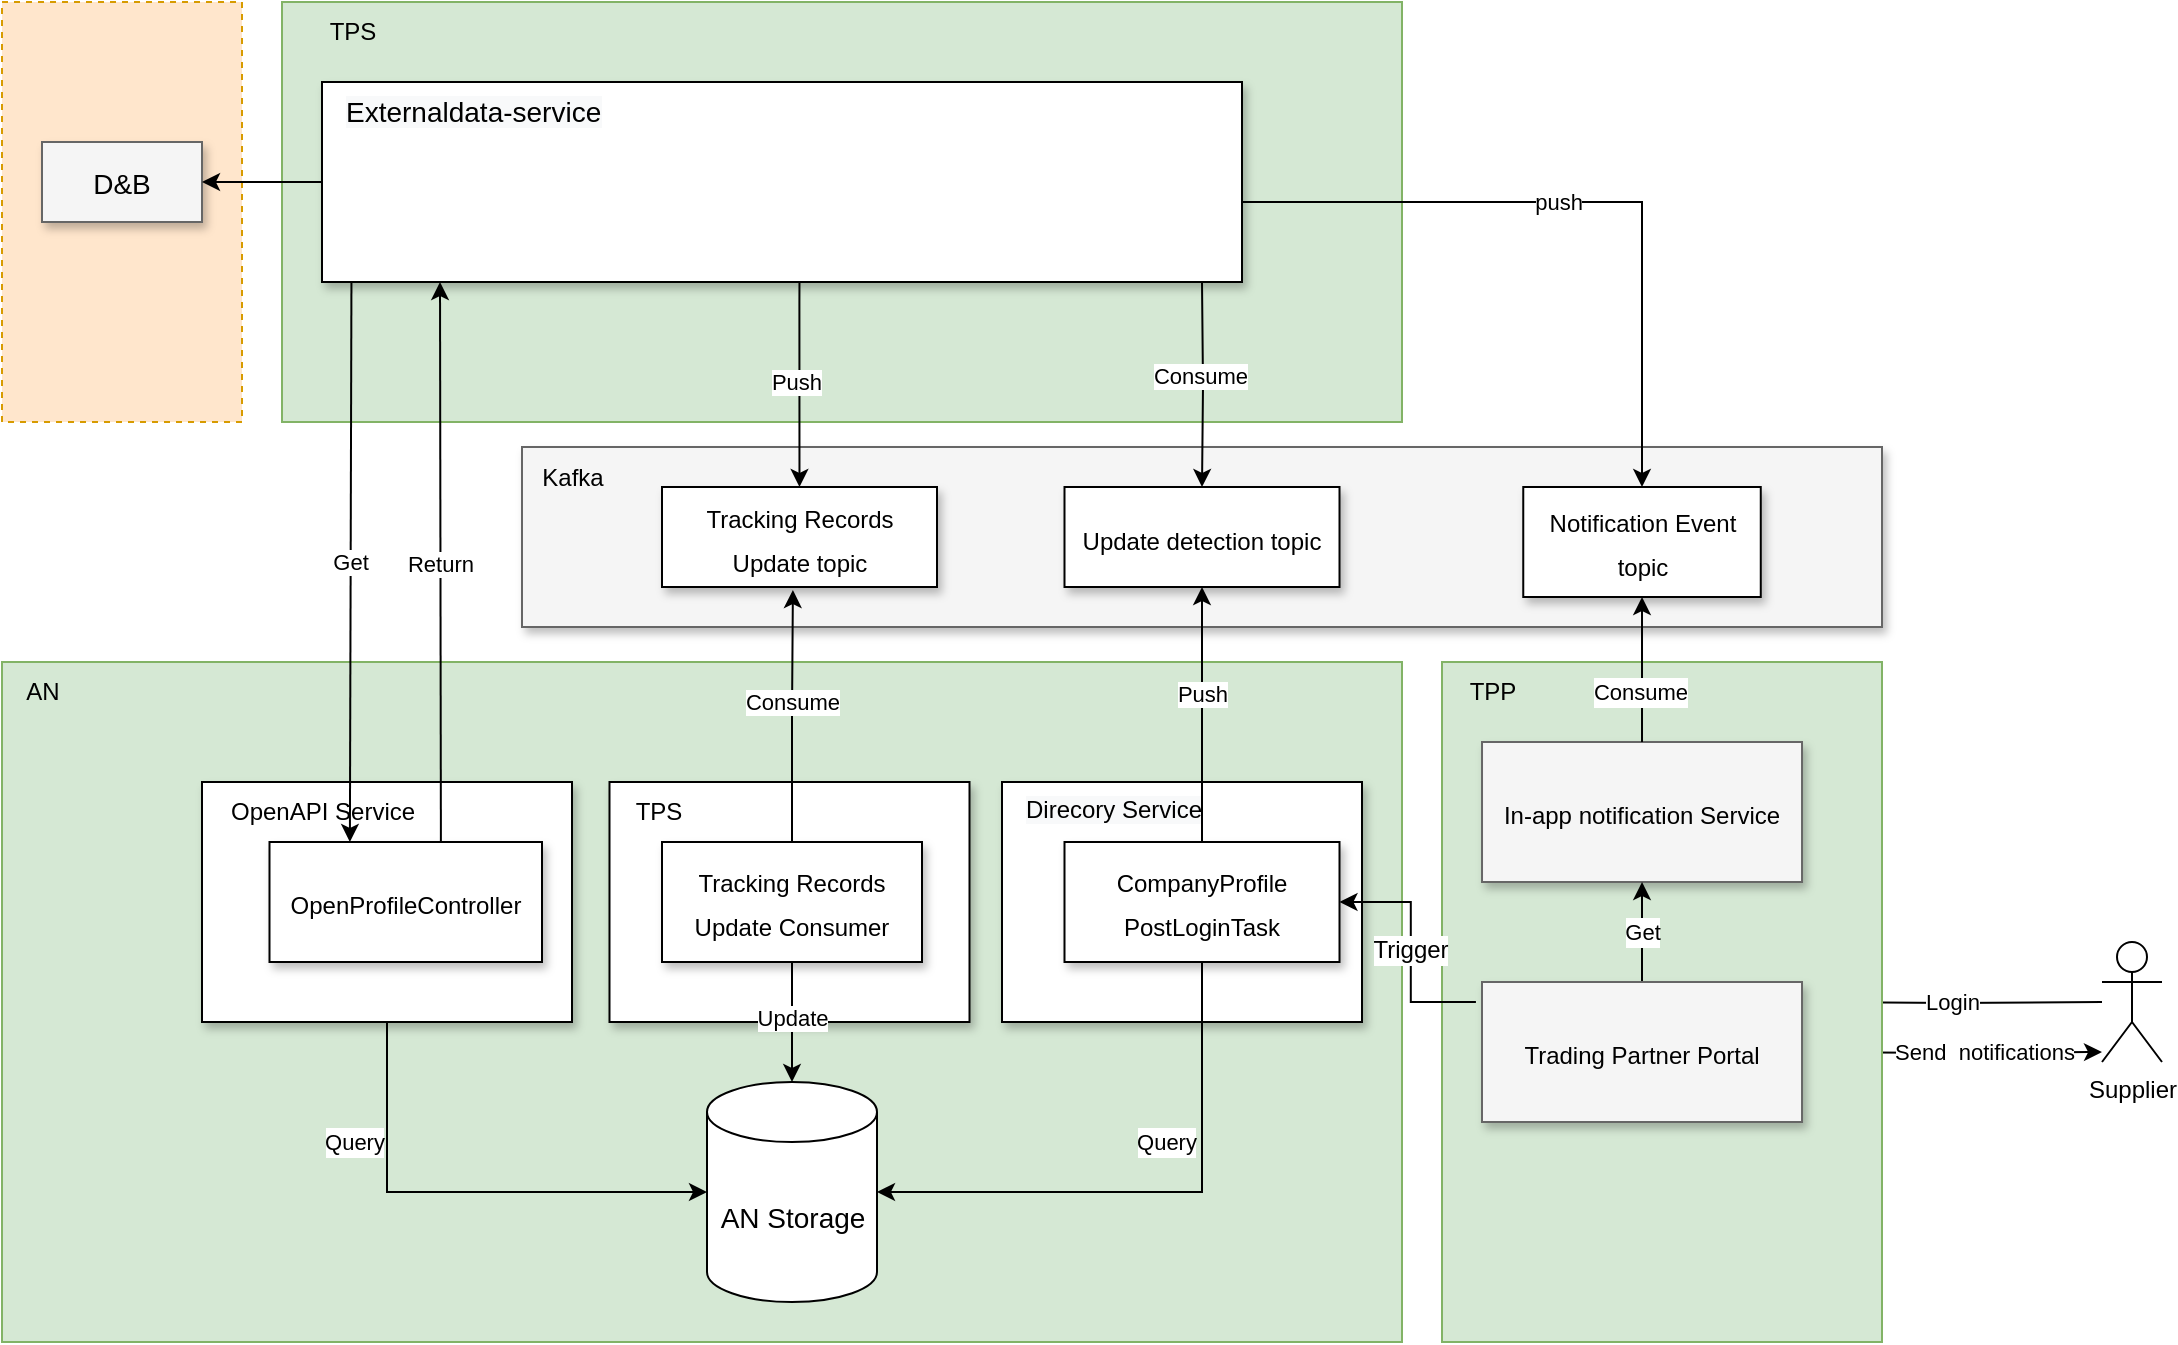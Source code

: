 <mxfile version="20.5.3" type="github">
  <diagram name="Page-1" id="90a13364-a465-7bf4-72fc-28e22215d7a0">
    <mxGraphModel dx="984" dy="538" grid="1" gridSize="10" guides="1" tooltips="1" connect="1" arrows="1" fold="1" page="1" pageScale="1.5" pageWidth="1169" pageHeight="826" background="none" math="0" shadow="0">
      <root>
        <mxCell id="0" style=";html=1;" />
        <mxCell id="1" style=";html=1;" parent="0" />
        <mxCell id="fSm1GcxjfFAWFzGtAJEy-3" value="" style="rounded=0;whiteSpace=wrap;html=1;fillColor=#d5e8d4;strokeColor=#82b366;" parent="1" vertex="1">
          <mxGeometry x="60" y="370" width="700" height="340" as="geometry" />
        </mxCell>
        <mxCell id="5euwZOrpm1fa1VQ9vAUK-1" value="" style="whiteSpace=wrap;html=1;shadow=1;fontSize=18;" vertex="1" parent="1">
          <mxGeometry x="363.75" y="430" width="180" height="120" as="geometry" />
        </mxCell>
        <mxCell id="fSm1GcxjfFAWFzGtAJEy-2" value="&lt;font style=&quot;font-size: 12px;&quot;&gt;Supplier&lt;/font&gt;" style="shape=umlActor;verticalLabelPosition=bottom;verticalAlign=top;html=1;outlineConnect=0;" parent="1" vertex="1">
          <mxGeometry x="1110" y="510" width="30" height="60" as="geometry" />
        </mxCell>
        <mxCell id="fSm1GcxjfFAWFzGtAJEy-11" style="edgeStyle=orthogonalEdgeStyle;rounded=0;orthogonalLoop=1;jettySize=auto;html=1;entryX=1;entryY=0.143;entryDx=0;entryDy=0;entryPerimeter=0;" parent="1" target="FS7SqEsGfGKyJR96quoh-45" edge="1">
          <mxGeometry relative="1" as="geometry">
            <mxPoint x="1110" y="540" as="sourcePoint" />
          </mxGeometry>
        </mxCell>
        <mxCell id="fSm1GcxjfFAWFzGtAJEy-31" value="&lt;font style=&quot;font-size: 11px;&quot;&gt;Login&lt;/font&gt;" style="edgeLabel;html=1;align=center;verticalAlign=middle;resizable=0;points=[];fontSize=12;" parent="fSm1GcxjfFAWFzGtAJEy-11" vertex="1" connectable="0">
          <mxGeometry x="0.009" relative="1" as="geometry">
            <mxPoint as="offset" />
          </mxGeometry>
        </mxCell>
        <mxCell id="FS7SqEsGfGKyJR96quoh-47" style="edgeStyle=orthogonalEdgeStyle;rounded=0;orthogonalLoop=1;jettySize=auto;html=1;entryX=1;entryY=0.5;entryDx=0;entryDy=0;fontSize=12;endArrow=none;endFill=0;startArrow=classic;startFill=1;" parent="1" target="FS7SqEsGfGKyJR96quoh-45" edge="1">
          <mxGeometry relative="1" as="geometry">
            <mxPoint x="1110" y="565" as="sourcePoint" />
            <Array as="points" />
          </mxGeometry>
        </mxCell>
        <mxCell id="FS7SqEsGfGKyJR96quoh-48" value="&lt;font style=&quot;font-size: 11px;&quot;&gt;Send&amp;nbsp;&lt;/font&gt;&lt;span style=&quot;font-size: 11px;&quot;&gt;&amp;nbsp;notifications&lt;/span&gt;" style="edgeLabel;html=1;align=center;verticalAlign=middle;resizable=0;points=[];fontSize=12;" parent="FS7SqEsGfGKyJR96quoh-47" vertex="1" connectable="0">
          <mxGeometry x="0.262" relative="1" as="geometry">
            <mxPoint x="35" as="offset" />
          </mxGeometry>
        </mxCell>
        <mxCell id="wwz8x95htu8D-L9N0XOo-1" value="" style="rounded=0;whiteSpace=wrap;html=1;dashed=1;fillColor=#ffe6cc;strokeColor=#d79b00;" parent="1" vertex="1">
          <mxGeometry x="60" y="40" width="120" height="210" as="geometry" />
        </mxCell>
        <mxCell id="fSm1GcxjfFAWFzGtAJEy-5" value="" style="rounded=0;whiteSpace=wrap;html=1;fillColor=#d5e8d4;strokeColor=#82b366;" parent="1" vertex="1">
          <mxGeometry x="780" y="370" width="220" height="340" as="geometry" />
        </mxCell>
        <mxCell id="fSm1GcxjfFAWFzGtAJEy-4" value="" style="rounded=0;whiteSpace=wrap;html=1;fillColor=#d5e8d4;strokeColor=#82b366;" parent="1" vertex="1">
          <mxGeometry x="200" y="40" width="560" height="210" as="geometry" />
        </mxCell>
        <mxCell id="3a17f1ce550125da-5" value="" style="whiteSpace=wrap;html=1;shadow=1;fontSize=18;" parent="1" vertex="1">
          <mxGeometry x="220" y="80" width="460" height="100" as="geometry" />
        </mxCell>
        <mxCell id="3a17f1ce550125da-11" value="&lt;font style=&quot;font-size: 12px;&quot;&gt;In-app notification Service&lt;/font&gt;" style="whiteSpace=wrap;html=1;shadow=1;fontSize=18;fillColor=#f5f5f5;strokeColor=#666666;" parent="1" vertex="1">
          <mxGeometry x="800.01" y="410" width="160" height="70" as="geometry" />
        </mxCell>
        <mxCell id="fSm1GcxjfFAWFzGtAJEy-7" value="&lt;font style=&quot;font-size: 14px;&quot;&gt;AN Storage&lt;/font&gt;" style="shape=cylinder3;whiteSpace=wrap;html=1;boundedLbl=1;backgroundOutline=1;size=15;" parent="1" vertex="1">
          <mxGeometry x="412.5" y="580" width="85" height="110" as="geometry" />
        </mxCell>
        <mxCell id="fSm1GcxjfFAWFzGtAJEy-14" value="AN" style="text;html=1;align=center;verticalAlign=middle;resizable=0;points=[];autosize=1;strokeColor=none;fillColor=none;" parent="1" vertex="1">
          <mxGeometry x="60" y="370" width="40" height="30" as="geometry" />
        </mxCell>
        <mxCell id="fSm1GcxjfFAWFzGtAJEy-15" value="TPP" style="text;html=1;align=center;verticalAlign=middle;resizable=0;points=[];autosize=1;strokeColor=none;fillColor=none;" parent="1" vertex="1">
          <mxGeometry x="780" y="370" width="50" height="30" as="geometry" />
        </mxCell>
        <mxCell id="fSm1GcxjfFAWFzGtAJEy-16" value="TPS" style="text;html=1;align=center;verticalAlign=middle;resizable=0;points=[];autosize=1;strokeColor=none;fillColor=none;" parent="1" vertex="1">
          <mxGeometry x="210" y="40" width="50" height="30" as="geometry" />
        </mxCell>
        <mxCell id="wwz8x95htu8D-L9N0XOo-3" value="&lt;font style=&quot;font-size: 14px;&quot;&gt;D&amp;amp;B&lt;/font&gt;" style="whiteSpace=wrap;html=1;shadow=1;fontSize=18;fillColor=#f5f5f5;strokeColor=#666666;" parent="1" vertex="1">
          <mxGeometry x="80" y="110" width="80" height="40" as="geometry" />
        </mxCell>
        <mxCell id="wwz8x95htu8D-L9N0XOo-5" style="edgeStyle=orthogonalEdgeStyle;rounded=0;orthogonalLoop=1;jettySize=auto;html=1;exitX=0;exitY=0.5;exitDx=0;exitDy=0;" parent="1" source="3a17f1ce550125da-5" target="wwz8x95htu8D-L9N0XOo-3" edge="1">
          <mxGeometry relative="1" as="geometry" />
        </mxCell>
        <mxCell id="FS7SqEsGfGKyJR96quoh-2" value="" style="whiteSpace=wrap;html=1;shadow=1;fontSize=18;fillColor=#f5f5f5;strokeColor=#666666;" parent="1" vertex="1">
          <mxGeometry x="320" y="262.5" width="680" height="90" as="geometry" />
        </mxCell>
        <mxCell id="FS7SqEsGfGKyJR96quoh-4" style="edgeStyle=orthogonalEdgeStyle;rounded=0;orthogonalLoop=1;jettySize=auto;html=1;entryX=0.5;entryY=0;entryDx=0;entryDy=0;" parent="1" target="FS7SqEsGfGKyJR96quoh-29" edge="1">
          <mxGeometry relative="1" as="geometry">
            <mxPoint x="660" y="180" as="sourcePoint" />
          </mxGeometry>
        </mxCell>
        <mxCell id="FS7SqEsGfGKyJR96quoh-5" value="Consume" style="edgeLabel;html=1;align=center;verticalAlign=middle;resizable=0;points=[];" parent="FS7SqEsGfGKyJR96quoh-4" vertex="1" connectable="0">
          <mxGeometry x="-0.096" y="-2" relative="1" as="geometry">
            <mxPoint as="offset" />
          </mxGeometry>
        </mxCell>
        <mxCell id="FS7SqEsGfGKyJR96quoh-7" value="" style="whiteSpace=wrap;html=1;shadow=1;fontSize=18;" parent="1" vertex="1">
          <mxGeometry x="560" y="430" width="180" height="120" as="geometry" />
        </mxCell>
        <mxCell id="FS7SqEsGfGKyJR96quoh-37" style="edgeStyle=orthogonalEdgeStyle;rounded=0;orthogonalLoop=1;jettySize=auto;html=1;exitX=0.5;exitY=1;exitDx=0;exitDy=0;entryX=0;entryY=0.5;entryDx=0;entryDy=0;entryPerimeter=0;fontSize=12;" parent="1" source="FS7SqEsGfGKyJR96quoh-11" target="fSm1GcxjfFAWFzGtAJEy-7" edge="1">
          <mxGeometry relative="1" as="geometry" />
        </mxCell>
        <mxCell id="FS7SqEsGfGKyJR96quoh-38" value="&lt;font style=&quot;font-size: 11px;&quot;&gt;Query&lt;/font&gt;" style="edgeLabel;html=1;align=center;verticalAlign=middle;resizable=0;points=[];fontSize=12;" parent="FS7SqEsGfGKyJR96quoh-37" vertex="1" connectable="0">
          <mxGeometry x="-0.122" relative="1" as="geometry">
            <mxPoint x="-39" y="-25" as="offset" />
          </mxGeometry>
        </mxCell>
        <mxCell id="FS7SqEsGfGKyJR96quoh-11" value="" style="whiteSpace=wrap;html=1;shadow=1;fontSize=18;" parent="1" vertex="1">
          <mxGeometry x="160" y="430" width="185" height="120" as="geometry" />
        </mxCell>
        <mxCell id="FS7SqEsGfGKyJR96quoh-12" value="Get" style="endArrow=classic;html=1;rounded=0;entryX=0.295;entryY=0;entryDx=0;entryDy=0;entryPerimeter=0;exitX=0.032;exitY=1.002;exitDx=0;exitDy=0;exitPerimeter=0;" parent="1" source="3a17f1ce550125da-5" target="FS7SqEsGfGKyJR96quoh-44" edge="1">
          <mxGeometry width="50" height="50" relative="1" as="geometry">
            <mxPoint x="234" y="180" as="sourcePoint" />
            <mxPoint x="500" y="420" as="targetPoint" />
          </mxGeometry>
        </mxCell>
        <mxCell id="FS7SqEsGfGKyJR96quoh-6" style="edgeStyle=orthogonalEdgeStyle;rounded=0;orthogonalLoop=1;jettySize=auto;html=1;entryX=0.5;entryY=0;entryDx=0;entryDy=0;exitX=0.519;exitY=0.996;exitDx=0;exitDy=0;exitPerimeter=0;" parent="1" source="3a17f1ce550125da-5" target="FS7SqEsGfGKyJR96quoh-30" edge="1">
          <mxGeometry relative="1" as="geometry">
            <mxPoint x="490" y="350" as="targetPoint" />
            <mxPoint x="480" y="190" as="sourcePoint" />
            <Array as="points">
              <mxPoint x="459" y="190" />
              <mxPoint x="459" y="190" />
            </Array>
          </mxGeometry>
        </mxCell>
        <mxCell id="FS7SqEsGfGKyJR96quoh-15" value="Push" style="edgeLabel;html=1;align=center;verticalAlign=middle;resizable=0;points=[];" parent="FS7SqEsGfGKyJR96quoh-6" vertex="1" connectable="0">
          <mxGeometry x="-0.021" y="-2" relative="1" as="geometry">
            <mxPoint as="offset" />
          </mxGeometry>
        </mxCell>
        <mxCell id="3a17f1ce550125da-8" value="&lt;font style=&quot;font-size: 12px;&quot;&gt;CompanyProfile&lt;br&gt;PostLoginTask&lt;/font&gt;" style="whiteSpace=wrap;html=1;shadow=1;fontSize=18;" parent="1" vertex="1">
          <mxGeometry x="591.25" y="460" width="137.5" height="60" as="geometry" />
        </mxCell>
        <mxCell id="fSm1GcxjfFAWFzGtAJEy-27" style="edgeStyle=orthogonalEdgeStyle;rounded=0;orthogonalLoop=1;jettySize=auto;html=1;fontSize=18;startArrow=none;startFill=0;entryX=1;entryY=0.5;entryDx=0;entryDy=0;entryPerimeter=0;exitX=0.5;exitY=1;exitDx=0;exitDy=0;" parent="1" source="3a17f1ce550125da-8" target="fSm1GcxjfFAWFzGtAJEy-7" edge="1">
          <mxGeometry relative="1" as="geometry">
            <mxPoint x="475" y="502.5" as="sourcePoint" />
          </mxGeometry>
        </mxCell>
        <mxCell id="fSm1GcxjfFAWFzGtAJEy-32" value="&lt;font style=&quot;font-size: 11px;&quot;&gt;Query&lt;/font&gt;" style="edgeLabel;html=1;align=center;verticalAlign=middle;resizable=0;points=[];fontSize=12;" parent="fSm1GcxjfFAWFzGtAJEy-27" vertex="1" connectable="0">
          <mxGeometry x="0.017" y="2" relative="1" as="geometry">
            <mxPoint x="8" y="-27" as="offset" />
          </mxGeometry>
        </mxCell>
        <mxCell id="FS7SqEsGfGKyJR96quoh-27" style="edgeStyle=orthogonalEdgeStyle;rounded=0;orthogonalLoop=1;jettySize=auto;html=1;exitX=0.5;exitY=1;exitDx=0;exitDy=0;entryX=0.5;entryY=0;entryDx=0;entryDy=0;entryPerimeter=0;" parent="1" source="FS7SqEsGfGKyJR96quoh-24" target="fSm1GcxjfFAWFzGtAJEy-7" edge="1">
          <mxGeometry relative="1" as="geometry" />
        </mxCell>
        <mxCell id="FS7SqEsGfGKyJR96quoh-28" value="Update" style="edgeLabel;html=1;align=center;verticalAlign=middle;resizable=0;points=[];" parent="FS7SqEsGfGKyJR96quoh-27" vertex="1" connectable="0">
          <mxGeometry x="0.168" y="-2" relative="1" as="geometry">
            <mxPoint x="2" y="-7" as="offset" />
          </mxGeometry>
        </mxCell>
        <mxCell id="FS7SqEsGfGKyJR96quoh-24" value="&lt;font style=&quot;font-size: 12px;&quot;&gt;Tracking Records Update Consumer&lt;/font&gt;" style="whiteSpace=wrap;html=1;shadow=1;fontSize=18;" parent="1" vertex="1">
          <mxGeometry x="390" y="460" width="130" height="60" as="geometry" />
        </mxCell>
        <mxCell id="FS7SqEsGfGKyJR96quoh-17" value="&lt;span style=&quot;color: rgb(0, 0, 0); font-family: Helvetica; font-style: normal; font-variant-ligatures: normal; font-variant-caps: normal; font-weight: 400; letter-spacing: normal; orphans: 2; text-align: center; text-indent: 0px; text-transform: none; widows: 2; word-spacing: 0px; -webkit-text-stroke-width: 0px; background-color: rgb(248, 249, 250); text-decoration-thickness: initial; text-decoration-style: initial; text-decoration-color: initial; float: none; display: inline !important;&quot;&gt;&lt;font style=&quot;font-size: 12px;&quot;&gt;Direcory Service&lt;/font&gt;&lt;/span&gt;" style="text;whiteSpace=wrap;html=1;" parent="1" vertex="1">
          <mxGeometry x="570" y="430" width="110" height="30" as="geometry" />
        </mxCell>
        <mxCell id="FS7SqEsGfGKyJR96quoh-29" value="&lt;font style=&quot;font-size: 12px;&quot;&gt;Update detection topic&lt;/font&gt;" style="whiteSpace=wrap;html=1;shadow=1;fontSize=18;" parent="1" vertex="1">
          <mxGeometry x="591.25" y="282.5" width="137.5" height="50" as="geometry" />
        </mxCell>
        <mxCell id="FS7SqEsGfGKyJR96quoh-23" style="edgeStyle=orthogonalEdgeStyle;rounded=0;orthogonalLoop=1;jettySize=auto;html=1;exitX=0.5;exitY=0;exitDx=0;exitDy=0;entryX=0.5;entryY=1;entryDx=0;entryDy=0;" parent="1" source="3a17f1ce550125da-8" target="FS7SqEsGfGKyJR96quoh-29" edge="1">
          <mxGeometry relative="1" as="geometry" />
        </mxCell>
        <mxCell id="FS7SqEsGfGKyJR96quoh-26" value="Push" style="edgeLabel;html=1;align=center;verticalAlign=middle;resizable=0;points=[];" parent="FS7SqEsGfGKyJR96quoh-23" vertex="1" connectable="0">
          <mxGeometry x="0.358" y="-1" relative="1" as="geometry">
            <mxPoint x="-1" y="12" as="offset" />
          </mxGeometry>
        </mxCell>
        <mxCell id="FS7SqEsGfGKyJR96quoh-30" value="&lt;font style=&quot;font-size: 12px;&quot;&gt;Tracking Records Update&amp;nbsp;topic&lt;/font&gt;" style="whiteSpace=wrap;html=1;shadow=1;fontSize=18;" parent="1" vertex="1">
          <mxGeometry x="390" y="282.5" width="137.5" height="50" as="geometry" />
        </mxCell>
        <mxCell id="FS7SqEsGfGKyJR96quoh-31" value="Kafka" style="text;html=1;align=center;verticalAlign=middle;resizable=0;points=[];autosize=1;strokeColor=none;fillColor=none;" parent="1" vertex="1">
          <mxGeometry x="320" y="262.5" width="50" height="30" as="geometry" />
        </mxCell>
        <mxCell id="FS7SqEsGfGKyJR96quoh-34" value="&lt;span style=&quot;font-size: 12px;&quot;&gt;Notification Event topic&lt;/span&gt;" style="whiteSpace=wrap;html=1;shadow=1;fontSize=18;" parent="1" vertex="1">
          <mxGeometry x="820.63" y="282.5" width="118.75" height="55" as="geometry" />
        </mxCell>
        <mxCell id="fSm1GcxjfFAWFzGtAJEy-9" style="edgeStyle=orthogonalEdgeStyle;rounded=0;orthogonalLoop=1;jettySize=auto;html=1;exitX=1;exitY=0.676;exitDx=0;exitDy=0;exitPerimeter=0;" parent="1" source="3a17f1ce550125da-5" target="FS7SqEsGfGKyJR96quoh-34" edge="1">
          <mxGeometry relative="1" as="geometry">
            <mxPoint x="440" y="498" as="sourcePoint" />
            <mxPoint x="1010" y="200" as="targetPoint" />
            <Array as="points">
              <mxPoint x="680" y="140" />
              <mxPoint x="880" y="140" />
            </Array>
          </mxGeometry>
        </mxCell>
        <mxCell id="fSm1GcxjfFAWFzGtAJEy-29" value="&lt;font style=&quot;font-size: 11px;&quot;&gt;push&lt;/font&gt;" style="edgeLabel;html=1;align=center;verticalAlign=middle;resizable=0;points=[];fontSize=12;" parent="fSm1GcxjfFAWFzGtAJEy-9" vertex="1" connectable="0">
          <mxGeometry x="-0.044" y="1" relative="1" as="geometry">
            <mxPoint x="-2" y="1" as="offset" />
          </mxGeometry>
        </mxCell>
        <mxCell id="FS7SqEsGfGKyJR96quoh-18" value="Consume" style="edgeStyle=orthogonalEdgeStyle;rounded=0;orthogonalLoop=1;jettySize=auto;html=1;entryX=0.476;entryY=1.03;entryDx=0;entryDy=0;entryPerimeter=0;exitX=0.5;exitY=0;exitDx=0;exitDy=0;" parent="1" source="FS7SqEsGfGKyJR96quoh-24" target="FS7SqEsGfGKyJR96quoh-30" edge="1">
          <mxGeometry x="0.115" relative="1" as="geometry">
            <mxPoint x="346" y="430" as="sourcePoint" />
            <mxPoint as="offset" />
          </mxGeometry>
        </mxCell>
        <mxCell id="FS7SqEsGfGKyJR96quoh-35" style="edgeStyle=orthogonalEdgeStyle;rounded=0;orthogonalLoop=1;jettySize=auto;html=1;entryX=0.5;entryY=1;entryDx=0;entryDy=0;fontSize=12;exitX=0.5;exitY=0;exitDx=0;exitDy=0;" parent="1" source="3a17f1ce550125da-11" target="FS7SqEsGfGKyJR96quoh-34" edge="1">
          <mxGeometry relative="1" as="geometry" />
        </mxCell>
        <mxCell id="FS7SqEsGfGKyJR96quoh-36" value="&lt;font style=&quot;font-size: 11px;&quot;&gt;Consume&lt;/font&gt;" style="edgeLabel;html=1;align=center;verticalAlign=middle;resizable=0;points=[];fontSize=12;" parent="FS7SqEsGfGKyJR96quoh-35" vertex="1" connectable="0">
          <mxGeometry x="-0.301" y="1" relative="1" as="geometry">
            <mxPoint as="offset" />
          </mxGeometry>
        </mxCell>
        <mxCell id="FS7SqEsGfGKyJR96quoh-40" value="&lt;meta charset=&quot;utf-8&quot;&gt;&lt;span style=&quot;color: rgb(0, 0, 0); font-family: Helvetica; font-size: 14px; font-style: normal; font-variant-ligatures: normal; font-variant-caps: normal; font-weight: 400; letter-spacing: normal; orphans: 2; text-align: center; text-indent: 0px; text-transform: none; widows: 2; word-spacing: 0px; -webkit-text-stroke-width: 0px; background-color: rgb(248, 249, 250); text-decoration-thickness: initial; text-decoration-style: initial; text-decoration-color: initial; float: none; display: inline !important;&quot;&gt;Externaldata-service&lt;/span&gt;" style="text;whiteSpace=wrap;html=1;fontSize=12;" parent="1" vertex="1">
          <mxGeometry x="230" y="80" width="160" height="40" as="geometry" />
        </mxCell>
        <mxCell id="FS7SqEsGfGKyJR96quoh-43" value="&lt;font style=&quot;font-size: 12px;&quot;&gt;OpenAPI Service&lt;/font&gt;" style="text;html=1;align=center;verticalAlign=middle;resizable=0;points=[];autosize=1;strokeColor=none;fillColor=none;fontSize=12;" parent="1" vertex="1">
          <mxGeometry x="160" y="430" width="120" height="30" as="geometry" />
        </mxCell>
        <mxCell id="FS7SqEsGfGKyJR96quoh-44" value="&lt;p&gt;&lt;font style=&quot;font-size: 12px;&quot;&gt;OpenProfileController&lt;/font&gt;&lt;/p&gt;" style="whiteSpace=wrap;html=1;shadow=1;fontSize=18;" parent="1" vertex="1">
          <mxGeometry x="193.75" y="460" width="136.25" height="60" as="geometry" />
        </mxCell>
        <mxCell id="FS7SqEsGfGKyJR96quoh-10" value="" style="endArrow=classic;html=1;rounded=0;exitX=0.629;exitY=-0.004;exitDx=0;exitDy=0;exitPerimeter=0;" parent="1" source="FS7SqEsGfGKyJR96quoh-44" edge="1">
          <mxGeometry width="50" height="50" relative="1" as="geometry">
            <mxPoint x="400" y="430" as="sourcePoint" />
            <mxPoint x="279" y="180" as="targetPoint" />
          </mxGeometry>
        </mxCell>
        <mxCell id="FS7SqEsGfGKyJR96quoh-19" value="Return" style="edgeLabel;html=1;align=center;verticalAlign=middle;resizable=0;points=[];" parent="FS7SqEsGfGKyJR96quoh-10" vertex="1" connectable="0">
          <mxGeometry x="0.023" relative="1" as="geometry">
            <mxPoint y="4" as="offset" />
          </mxGeometry>
        </mxCell>
        <mxCell id="FS7SqEsGfGKyJR96quoh-46" value="Trigger" style="edgeStyle=orthogonalEdgeStyle;rounded=0;orthogonalLoop=1;jettySize=auto;html=1;entryX=1;entryY=0.5;entryDx=0;entryDy=0;fontSize=12;exitX=-0.019;exitY=0.143;exitDx=0;exitDy=0;exitPerimeter=0;" parent="1" source="FS7SqEsGfGKyJR96quoh-45" target="3a17f1ce550125da-8" edge="1">
          <mxGeometry relative="1" as="geometry" />
        </mxCell>
        <mxCell id="FS7SqEsGfGKyJR96quoh-50" value="&lt;font style=&quot;font-size: 11px;&quot;&gt;Get&lt;/font&gt;" style="edgeStyle=orthogonalEdgeStyle;rounded=0;orthogonalLoop=1;jettySize=auto;html=1;exitX=0.5;exitY=0;exitDx=0;exitDy=0;entryX=0.5;entryY=1;entryDx=0;entryDy=0;fontSize=12;" parent="1" source="FS7SqEsGfGKyJR96quoh-45" target="3a17f1ce550125da-11" edge="1">
          <mxGeometry relative="1" as="geometry" />
        </mxCell>
        <mxCell id="FS7SqEsGfGKyJR96quoh-45" value="&lt;font style=&quot;font-size: 12px;&quot;&gt;Trading Partner Portal&lt;/font&gt;" style="whiteSpace=wrap;html=1;shadow=1;fontSize=18;fillColor=#f5f5f5;strokeColor=#666666;" parent="1" vertex="1">
          <mxGeometry x="800" y="530" width="160.01" height="70" as="geometry" />
        </mxCell>
        <mxCell id="5euwZOrpm1fa1VQ9vAUK-2" value="TPS" style="text;html=1;align=center;verticalAlign=middle;resizable=0;points=[];autosize=1;strokeColor=none;fillColor=none;" vertex="1" parent="1">
          <mxGeometry x="362.5" y="430" width="50" height="30" as="geometry" />
        </mxCell>
      </root>
    </mxGraphModel>
  </diagram>
</mxfile>
